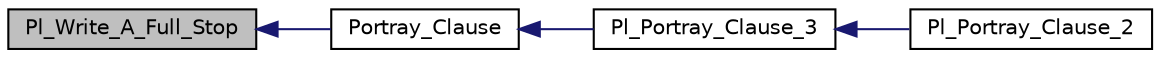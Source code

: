 digraph "Pl_Write_A_Full_Stop"
{
  edge [fontname="Helvetica",fontsize="10",labelfontname="Helvetica",labelfontsize="10"];
  node [fontname="Helvetica",fontsize="10",shape=record];
  rankdir="LR";
  Node1 [label="Pl_Write_A_Full_Stop",height=0.2,width=0.4,color="black", fillcolor="grey75", style="filled", fontcolor="black"];
  Node1 -> Node2 [dir="back",color="midnightblue",fontsize="10",style="solid",fontname="Helvetica"];
  Node2 [label="Portray_Clause",height=0.2,width=0.4,color="black", fillcolor="white", style="filled",URL="$pretty__c_8c.html#ad758febdc98ec1a347b52cb65f32d611"];
  Node2 -> Node3 [dir="back",color="midnightblue",fontsize="10",style="solid",fontname="Helvetica"];
  Node3 [label="Pl_Portray_Clause_3",height=0.2,width=0.4,color="black", fillcolor="white", style="filled",URL="$pretty__c_8c.html#a860f11a8809a236f2bc4db8ebd49f727"];
  Node3 -> Node4 [dir="back",color="midnightblue",fontsize="10",style="solid",fontname="Helvetica"];
  Node4 [label="Pl_Portray_Clause_2",height=0.2,width=0.4,color="black", fillcolor="white", style="filled",URL="$pretty__c_8c.html#a98fb802fd649b3c7df76df97378a504d"];
}
